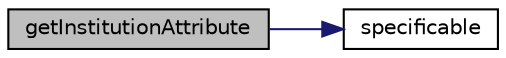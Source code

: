digraph "getInstitutionAttribute"
{
 // LATEX_PDF_SIZE
  bgcolor="transparent";
  edge [fontname="Helvetica",fontsize="10",labelfontname="Helvetica",labelfontsize="10"];
  node [fontname="Helvetica",fontsize="10",shape=record];
  rankdir="LR";
  Node1 [label="getInstitutionAttribute",height=0.2,width=0.4,color="black", fillcolor="grey75", style="filled", fontcolor="black",tooltip="Crea un campo para obtener el nombre de la institución."];
  Node1 -> Node2 [color="midnightblue",fontsize="10",style="solid",fontname="Helvetica"];
  Node2 [label="specificable",height=0.2,width=0.4,color="black",URL="$d7/d94/classModules_1_1Budget_1_1Models_1_1BudgetSpecificAction.html#a7e6e71a53954d4256cd28f7e935fe045",tooltip="Crea un campo para obtener información del código y nombre de la acción específica."];
}
